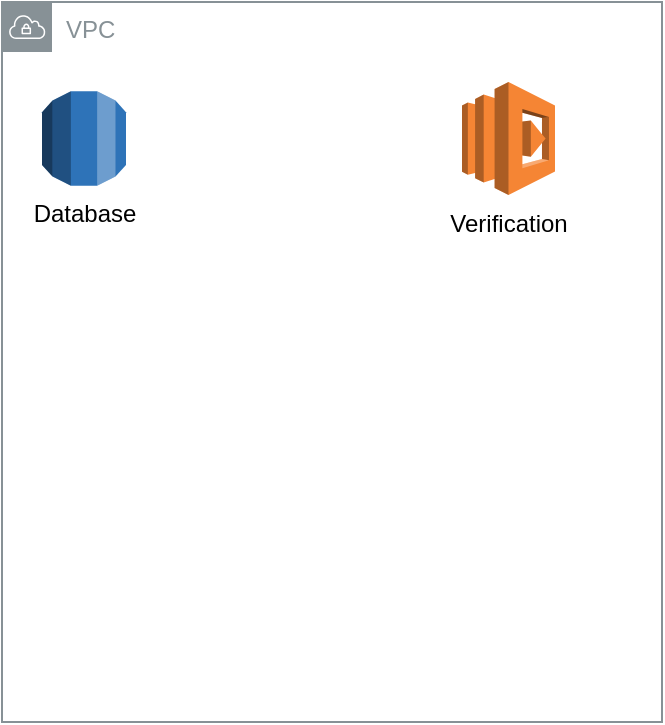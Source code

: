 <mxfile version="24.4.7" type="github">
  <diagram name="Page-1" id="_smpwjfVStMuyLhWGlpT">
    <mxGraphModel dx="1026" dy="603" grid="1" gridSize="10" guides="1" tooltips="1" connect="1" arrows="1" fold="1" page="1" pageScale="1" pageWidth="850" pageHeight="1100" math="0" shadow="0">
      <root>
        <mxCell id="0" />
        <mxCell id="1" parent="0" />
        <mxCell id="ByIBindtyxnftuuOT_Qi-2" value="VPC" style="sketch=0;outlineConnect=0;gradientColor=none;html=1;whiteSpace=wrap;fontSize=12;fontStyle=0;shape=mxgraph.aws4.group;grIcon=mxgraph.aws4.group_vpc;strokeColor=#879196;fillColor=none;verticalAlign=top;align=left;spacingLeft=30;fontColor=#879196;dashed=0;" vertex="1" parent="1">
          <mxGeometry x="70" y="90" width="330" height="360" as="geometry" />
        </mxCell>
        <mxCell id="ByIBindtyxnftuuOT_Qi-5" value="Verification" style="outlineConnect=0;dashed=0;verticalLabelPosition=bottom;verticalAlign=top;align=center;html=1;shape=mxgraph.aws3.lambda;fillColor=#F58534;gradientColor=none;" vertex="1" parent="1">
          <mxGeometry x="300" y="130" width="46.5" height="56.53" as="geometry" />
        </mxCell>
        <mxCell id="ByIBindtyxnftuuOT_Qi-9" value="Database" style="outlineConnect=0;dashed=0;verticalLabelPosition=bottom;verticalAlign=top;align=center;html=1;shape=mxgraph.aws3.rds;fillColor=#2E73B8;gradientColor=none;" vertex="1" parent="1">
          <mxGeometry x="90" y="134.64" width="42" height="47.25" as="geometry" />
        </mxCell>
      </root>
    </mxGraphModel>
  </diagram>
</mxfile>
